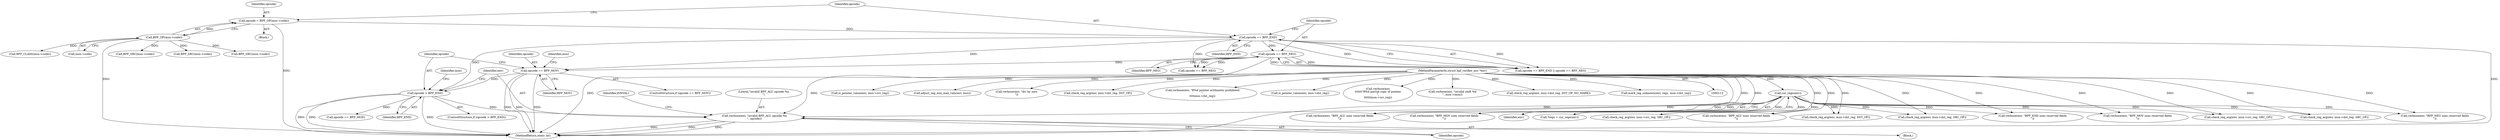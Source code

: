 digraph "0_linux_95a762e2c8c942780948091f8f2a4f32fce1ac6f@pointer" {
"1000470" [label="(Call,verbose(env, \"invalid BPF_ALU opcode %x\n\", opcode))"];
"1000119" [label="(Call,cur_regs(env))"];
"1000113" [label="(MethodParameterIn,struct bpf_verifier_env *env)"];
"1000466" [label="(Call,opcode > BPF_END)"];
"1000263" [label="(Call,opcode == BPF_MOV)"];
"1000131" [label="(Call,opcode == BPF_END)"];
"1000122" [label="(Call,opcode = BPF_OP(insn->code))"];
"1000124" [label="(Call,BPF_OP(insn->code))"];
"1000134" [label="(Call,opcode == BPF_NEG)"];
"1000209" [label="(Call,BPF_CLASS(insn->code))"];
"1000133" [label="(Identifier,BPF_END)"];
"1000465" [label="(ControlStructure,if (opcode > BPF_END))"];
"1000288" [label="(Call,verbose(env, \"BPF_MOV uses reserved fields\n\"))"];
"1000124" [label="(Call,BPF_OP(insn->code))"];
"1000541" [label="(Call,check_reg_arg(env, insn->dst_reg, SRC_OP))"];
"1000378" [label="(Call,is_pointer_value(env, insn->src_reg))"];
"1000646" [label="(Call,adjust_reg_min_max_vals(env, insn))"];
"1000265" [label="(Identifier,BPF_MOV)"];
"1000321" [label="(Call,verbose(env, \"BPF_MOV uses reserved fields\n\"))"];
"1000476" [label="(Identifier,EINVAL)"];
"1000329" [label="(Call,check_reg_arg(env, insn->dst_reg, DST_OP))"];
"1000651" [label="(MethodReturn,static int)"];
"1000469" [label="(Block,)"];
"1000573" [label="(Call,verbose(env, \"div by zero\n\"))"];
"1000134" [label="(Call,opcode == BPF_NEG)"];
"1000123" [label="(Identifier,opcode)"];
"1000296" [label="(Call,check_reg_arg(env, insn->src_reg, SRC_OP))"];
"1000264" [label="(Identifier,opcode)"];
"1000125" [label="(Call,insn->code)"];
"1000115" [label="(Block,)"];
"1000119" [label="(Call,cur_regs(env))"];
"1000120" [label="(Identifier,env)"];
"1000508" [label="(Call,check_reg_arg(env, insn->src_reg, SRC_OP))"];
"1000251" [label="(Call,check_reg_arg(env, insn->dst_reg, DST_OP))"];
"1000269" [label="(Call,BPF_SRC(insn->code))"];
"1000240" [label="(Call,verbose(env, \"R%d pointer arithmetic prohibited\n\",\n\t\t\t\tinsn->dst_reg))"];
"1000234" [label="(Call,is_pointer_value(env, insn->dst_reg))"];
"1000554" [label="(Call,opcode == BPF_MOD)"];
"1000130" [label="(Call,opcode == BPF_END || opcode == BPF_NEG)"];
"1000500" [label="(Call,verbose(env, \"BPF_ALU uses reserved fields\n\"))"];
"1000472" [label="(Literal,\"invalid BPF_ALU opcode %x\n\")"];
"1000468" [label="(Identifier,BPF_END)"];
"1000117" [label="(Call,*regs = cur_regs(env))"];
"1000466" [label="(Call,opcode > BPF_END)"];
"1000136" [label="(Identifier,BPF_NEG)"];
"1000135" [label="(Identifier,opcode)"];
"1000384" [label="(Call,verbose(env,\n\t\t\t\t\t\t\"R%d partial copy of pointer\n\",\n\t\t\t\t\t\tinsn->src_reg))"];
"1000146" [label="(Call,BPF_SRC(insn->code))"];
"1000473" [label="(Identifier,opcode)"];
"1000139" [label="(Call,opcode == BPF_NEG)"];
"1000215" [label="(Call,verbose(env, \"BPF_END uses reserved fields\n\"))"];
"1000483" [label="(Identifier,insn)"];
"1000624" [label="(Call,verbose(env, \"invalid shift %d\n\", insn->imm))"];
"1000271" [label="(Identifier,insn)"];
"1000113" [label="(MethodParameterIn,struct bpf_verifier_env *env)"];
"1000635" [label="(Call,check_reg_arg(env, insn->dst_reg, DST_OP_NO_MARK))"];
"1000223" [label="(Call,check_reg_arg(env, insn->dst_reg, SRC_OP))"];
"1000132" [label="(Identifier,opcode)"];
"1000122" [label="(Call,opcode = BPF_OP(insn->code))"];
"1000467" [label="(Identifier,opcode)"];
"1000470" [label="(Call,verbose(env, \"invalid BPF_ALU opcode %x\n\", opcode))"];
"1000393" [label="(Call,mark_reg_unknown(env, regs, insn->dst_reg))"];
"1000262" [label="(ControlStructure,if (opcode == BPF_MOV))"];
"1000471" [label="(Identifier,env)"];
"1000131" [label="(Call,opcode == BPF_END)"];
"1000481" [label="(Call,BPF_SRC(insn->code))"];
"1000169" [label="(Call,verbose(env, \"BPF_NEG uses reserved fields\n\"))"];
"1000263" [label="(Call,opcode == BPF_MOV)"];
"1000533" [label="(Call,verbose(env, \"BPF_ALU uses reserved fields\n\"))"];
"1000470" -> "1000469"  [label="AST: "];
"1000470" -> "1000473"  [label="CFG: "];
"1000471" -> "1000470"  [label="AST: "];
"1000472" -> "1000470"  [label="AST: "];
"1000473" -> "1000470"  [label="AST: "];
"1000476" -> "1000470"  [label="CFG: "];
"1000470" -> "1000651"  [label="DDG: "];
"1000470" -> "1000651"  [label="DDG: "];
"1000470" -> "1000651"  [label="DDG: "];
"1000119" -> "1000470"  [label="DDG: "];
"1000113" -> "1000470"  [label="DDG: "];
"1000466" -> "1000470"  [label="DDG: "];
"1000119" -> "1000117"  [label="AST: "];
"1000119" -> "1000120"  [label="CFG: "];
"1000120" -> "1000119"  [label="AST: "];
"1000117" -> "1000119"  [label="CFG: "];
"1000119" -> "1000117"  [label="DDG: "];
"1000113" -> "1000119"  [label="DDG: "];
"1000119" -> "1000169"  [label="DDG: "];
"1000119" -> "1000215"  [label="DDG: "];
"1000119" -> "1000223"  [label="DDG: "];
"1000119" -> "1000288"  [label="DDG: "];
"1000119" -> "1000296"  [label="DDG: "];
"1000119" -> "1000321"  [label="DDG: "];
"1000119" -> "1000329"  [label="DDG: "];
"1000119" -> "1000500"  [label="DDG: "];
"1000119" -> "1000508"  [label="DDG: "];
"1000119" -> "1000533"  [label="DDG: "];
"1000119" -> "1000541"  [label="DDG: "];
"1000113" -> "1000112"  [label="AST: "];
"1000113" -> "1000651"  [label="DDG: "];
"1000113" -> "1000169"  [label="DDG: "];
"1000113" -> "1000215"  [label="DDG: "];
"1000113" -> "1000223"  [label="DDG: "];
"1000113" -> "1000234"  [label="DDG: "];
"1000113" -> "1000240"  [label="DDG: "];
"1000113" -> "1000251"  [label="DDG: "];
"1000113" -> "1000288"  [label="DDG: "];
"1000113" -> "1000296"  [label="DDG: "];
"1000113" -> "1000321"  [label="DDG: "];
"1000113" -> "1000329"  [label="DDG: "];
"1000113" -> "1000378"  [label="DDG: "];
"1000113" -> "1000384"  [label="DDG: "];
"1000113" -> "1000393"  [label="DDG: "];
"1000113" -> "1000500"  [label="DDG: "];
"1000113" -> "1000508"  [label="DDG: "];
"1000113" -> "1000533"  [label="DDG: "];
"1000113" -> "1000541"  [label="DDG: "];
"1000113" -> "1000573"  [label="DDG: "];
"1000113" -> "1000624"  [label="DDG: "];
"1000113" -> "1000635"  [label="DDG: "];
"1000113" -> "1000646"  [label="DDG: "];
"1000466" -> "1000465"  [label="AST: "];
"1000466" -> "1000468"  [label="CFG: "];
"1000467" -> "1000466"  [label="AST: "];
"1000468" -> "1000466"  [label="AST: "];
"1000471" -> "1000466"  [label="CFG: "];
"1000483" -> "1000466"  [label="CFG: "];
"1000466" -> "1000651"  [label="DDG: "];
"1000466" -> "1000651"  [label="DDG: "];
"1000466" -> "1000651"  [label="DDG: "];
"1000263" -> "1000466"  [label="DDG: "];
"1000131" -> "1000466"  [label="DDG: "];
"1000466" -> "1000554"  [label="DDG: "];
"1000263" -> "1000262"  [label="AST: "];
"1000263" -> "1000265"  [label="CFG: "];
"1000264" -> "1000263"  [label="AST: "];
"1000265" -> "1000263"  [label="AST: "];
"1000271" -> "1000263"  [label="CFG: "];
"1000467" -> "1000263"  [label="CFG: "];
"1000263" -> "1000651"  [label="DDG: "];
"1000263" -> "1000651"  [label="DDG: "];
"1000263" -> "1000651"  [label="DDG: "];
"1000131" -> "1000263"  [label="DDG: "];
"1000134" -> "1000263"  [label="DDG: "];
"1000131" -> "1000130"  [label="AST: "];
"1000131" -> "1000133"  [label="CFG: "];
"1000132" -> "1000131"  [label="AST: "];
"1000133" -> "1000131"  [label="AST: "];
"1000135" -> "1000131"  [label="CFG: "];
"1000130" -> "1000131"  [label="CFG: "];
"1000131" -> "1000651"  [label="DDG: "];
"1000131" -> "1000130"  [label="DDG: "];
"1000131" -> "1000130"  [label="DDG: "];
"1000122" -> "1000131"  [label="DDG: "];
"1000131" -> "1000134"  [label="DDG: "];
"1000131" -> "1000139"  [label="DDG: "];
"1000122" -> "1000115"  [label="AST: "];
"1000122" -> "1000124"  [label="CFG: "];
"1000123" -> "1000122"  [label="AST: "];
"1000124" -> "1000122"  [label="AST: "];
"1000132" -> "1000122"  [label="CFG: "];
"1000122" -> "1000651"  [label="DDG: "];
"1000124" -> "1000122"  [label="DDG: "];
"1000124" -> "1000125"  [label="CFG: "];
"1000125" -> "1000124"  [label="AST: "];
"1000124" -> "1000651"  [label="DDG: "];
"1000124" -> "1000146"  [label="DDG: "];
"1000124" -> "1000209"  [label="DDG: "];
"1000124" -> "1000269"  [label="DDG: "];
"1000124" -> "1000481"  [label="DDG: "];
"1000134" -> "1000130"  [label="AST: "];
"1000134" -> "1000136"  [label="CFG: "];
"1000135" -> "1000134"  [label="AST: "];
"1000136" -> "1000134"  [label="AST: "];
"1000130" -> "1000134"  [label="CFG: "];
"1000134" -> "1000651"  [label="DDG: "];
"1000134" -> "1000130"  [label="DDG: "];
"1000134" -> "1000130"  [label="DDG: "];
"1000134" -> "1000139"  [label="DDG: "];
"1000134" -> "1000139"  [label="DDG: "];
}

